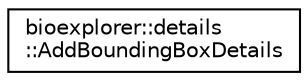 digraph "Graphical Class Hierarchy"
{
 // LATEX_PDF_SIZE
  edge [fontname="Helvetica",fontsize="10",labelfontname="Helvetica",labelfontsize="10"];
  node [fontname="Helvetica",fontsize="10",shape=record];
  rankdir="LR";
  Node0 [label="bioexplorer::details\l::AddBoundingBoxDetails",height=0.2,width=0.4,color="black", fillcolor="white", style="filled",URL="$dc/d45/structbioexplorer_1_1details_1_1AddBoundingBoxDetails.html",tooltip="Defines the parameters needed when adding 3D sphere to the scene."];
}
